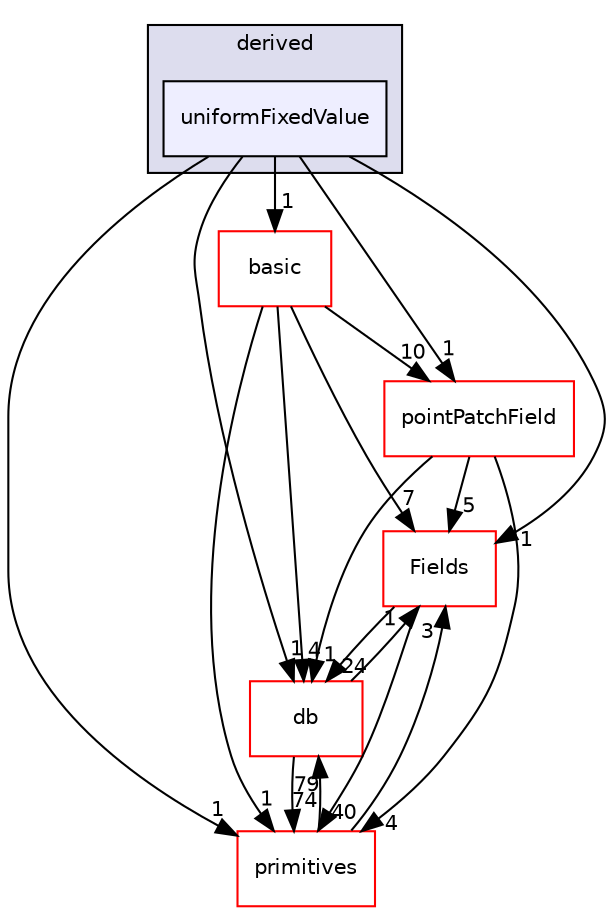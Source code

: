 digraph "src/OpenFOAM/fields/pointPatchFields/derived/uniformFixedValue" {
  bgcolor=transparent;
  compound=true
  node [ fontsize="10", fontname="Helvetica"];
  edge [ labelfontsize="10", labelfontname="Helvetica"];
  subgraph clusterdir_700eda77dde5bdf3d333763a2bc5e635 {
    graph [ bgcolor="#ddddee", pencolor="black", label="derived" fontname="Helvetica", fontsize="10", URL="dir_700eda77dde5bdf3d333763a2bc5e635.html"]
  dir_f1ac18c0b848c0da50404bbed795817f [shape=box, label="uniformFixedValue", style="filled", fillcolor="#eeeeff", pencolor="black", URL="dir_f1ac18c0b848c0da50404bbed795817f.html"];
  }
  dir_7d364942a13d3ce50f6681364b448a98 [shape=box label="Fields" color="red" URL="dir_7d364942a13d3ce50f6681364b448a98.html"];
  dir_63c634f7a7cfd679ac26c67fb30fc32f [shape=box label="db" color="red" URL="dir_63c634f7a7cfd679ac26c67fb30fc32f.html"];
  dir_3e50f45338116b169052b428016851aa [shape=box label="primitives" color="red" URL="dir_3e50f45338116b169052b428016851aa.html"];
  dir_17a9bfb76e5e1dbc9e2e32285df4aeb8 [shape=box label="pointPatchField" color="red" URL="dir_17a9bfb76e5e1dbc9e2e32285df4aeb8.html"];
  dir_6a30703e73af3ba7ed84ebe53ffd3e12 [shape=box label="basic" color="red" URL="dir_6a30703e73af3ba7ed84ebe53ffd3e12.html"];
  dir_7d364942a13d3ce50f6681364b448a98->dir_63c634f7a7cfd679ac26c67fb30fc32f [headlabel="24", labeldistance=1.5 headhref="dir_002092_002006.html"];
  dir_7d364942a13d3ce50f6681364b448a98->dir_3e50f45338116b169052b428016851aa [headlabel="40", labeldistance=1.5 headhref="dir_002092_002380.html"];
  dir_63c634f7a7cfd679ac26c67fb30fc32f->dir_7d364942a13d3ce50f6681364b448a98 [headlabel="1", labeldistance=1.5 headhref="dir_002006_002092.html"];
  dir_63c634f7a7cfd679ac26c67fb30fc32f->dir_3e50f45338116b169052b428016851aa [headlabel="74", labeldistance=1.5 headhref="dir_002006_002380.html"];
  dir_f1ac18c0b848c0da50404bbed795817f->dir_7d364942a13d3ce50f6681364b448a98 [headlabel="1", labeldistance=1.5 headhref="dir_002146_002092.html"];
  dir_f1ac18c0b848c0da50404bbed795817f->dir_63c634f7a7cfd679ac26c67fb30fc32f [headlabel="1", labeldistance=1.5 headhref="dir_002146_002006.html"];
  dir_f1ac18c0b848c0da50404bbed795817f->dir_3e50f45338116b169052b428016851aa [headlabel="1", labeldistance=1.5 headhref="dir_002146_002380.html"];
  dir_f1ac18c0b848c0da50404bbed795817f->dir_17a9bfb76e5e1dbc9e2e32285df4aeb8 [headlabel="1", labeldistance=1.5 headhref="dir_002146_002147.html"];
  dir_f1ac18c0b848c0da50404bbed795817f->dir_6a30703e73af3ba7ed84ebe53ffd3e12 [headlabel="1", labeldistance=1.5 headhref="dir_002146_002124.html"];
  dir_3e50f45338116b169052b428016851aa->dir_7d364942a13d3ce50f6681364b448a98 [headlabel="3", labeldistance=1.5 headhref="dir_002380_002092.html"];
  dir_3e50f45338116b169052b428016851aa->dir_63c634f7a7cfd679ac26c67fb30fc32f [headlabel="79", labeldistance=1.5 headhref="dir_002380_002006.html"];
  dir_17a9bfb76e5e1dbc9e2e32285df4aeb8->dir_7d364942a13d3ce50f6681364b448a98 [headlabel="5", labeldistance=1.5 headhref="dir_002147_002092.html"];
  dir_17a9bfb76e5e1dbc9e2e32285df4aeb8->dir_63c634f7a7cfd679ac26c67fb30fc32f [headlabel="1", labeldistance=1.5 headhref="dir_002147_002006.html"];
  dir_17a9bfb76e5e1dbc9e2e32285df4aeb8->dir_3e50f45338116b169052b428016851aa [headlabel="4", labeldistance=1.5 headhref="dir_002147_002380.html"];
  dir_6a30703e73af3ba7ed84ebe53ffd3e12->dir_7d364942a13d3ce50f6681364b448a98 [headlabel="7", labeldistance=1.5 headhref="dir_002124_002092.html"];
  dir_6a30703e73af3ba7ed84ebe53ffd3e12->dir_63c634f7a7cfd679ac26c67fb30fc32f [headlabel="4", labeldistance=1.5 headhref="dir_002124_002006.html"];
  dir_6a30703e73af3ba7ed84ebe53ffd3e12->dir_3e50f45338116b169052b428016851aa [headlabel="1", labeldistance=1.5 headhref="dir_002124_002380.html"];
  dir_6a30703e73af3ba7ed84ebe53ffd3e12->dir_17a9bfb76e5e1dbc9e2e32285df4aeb8 [headlabel="10", labeldistance=1.5 headhref="dir_002124_002147.html"];
}
